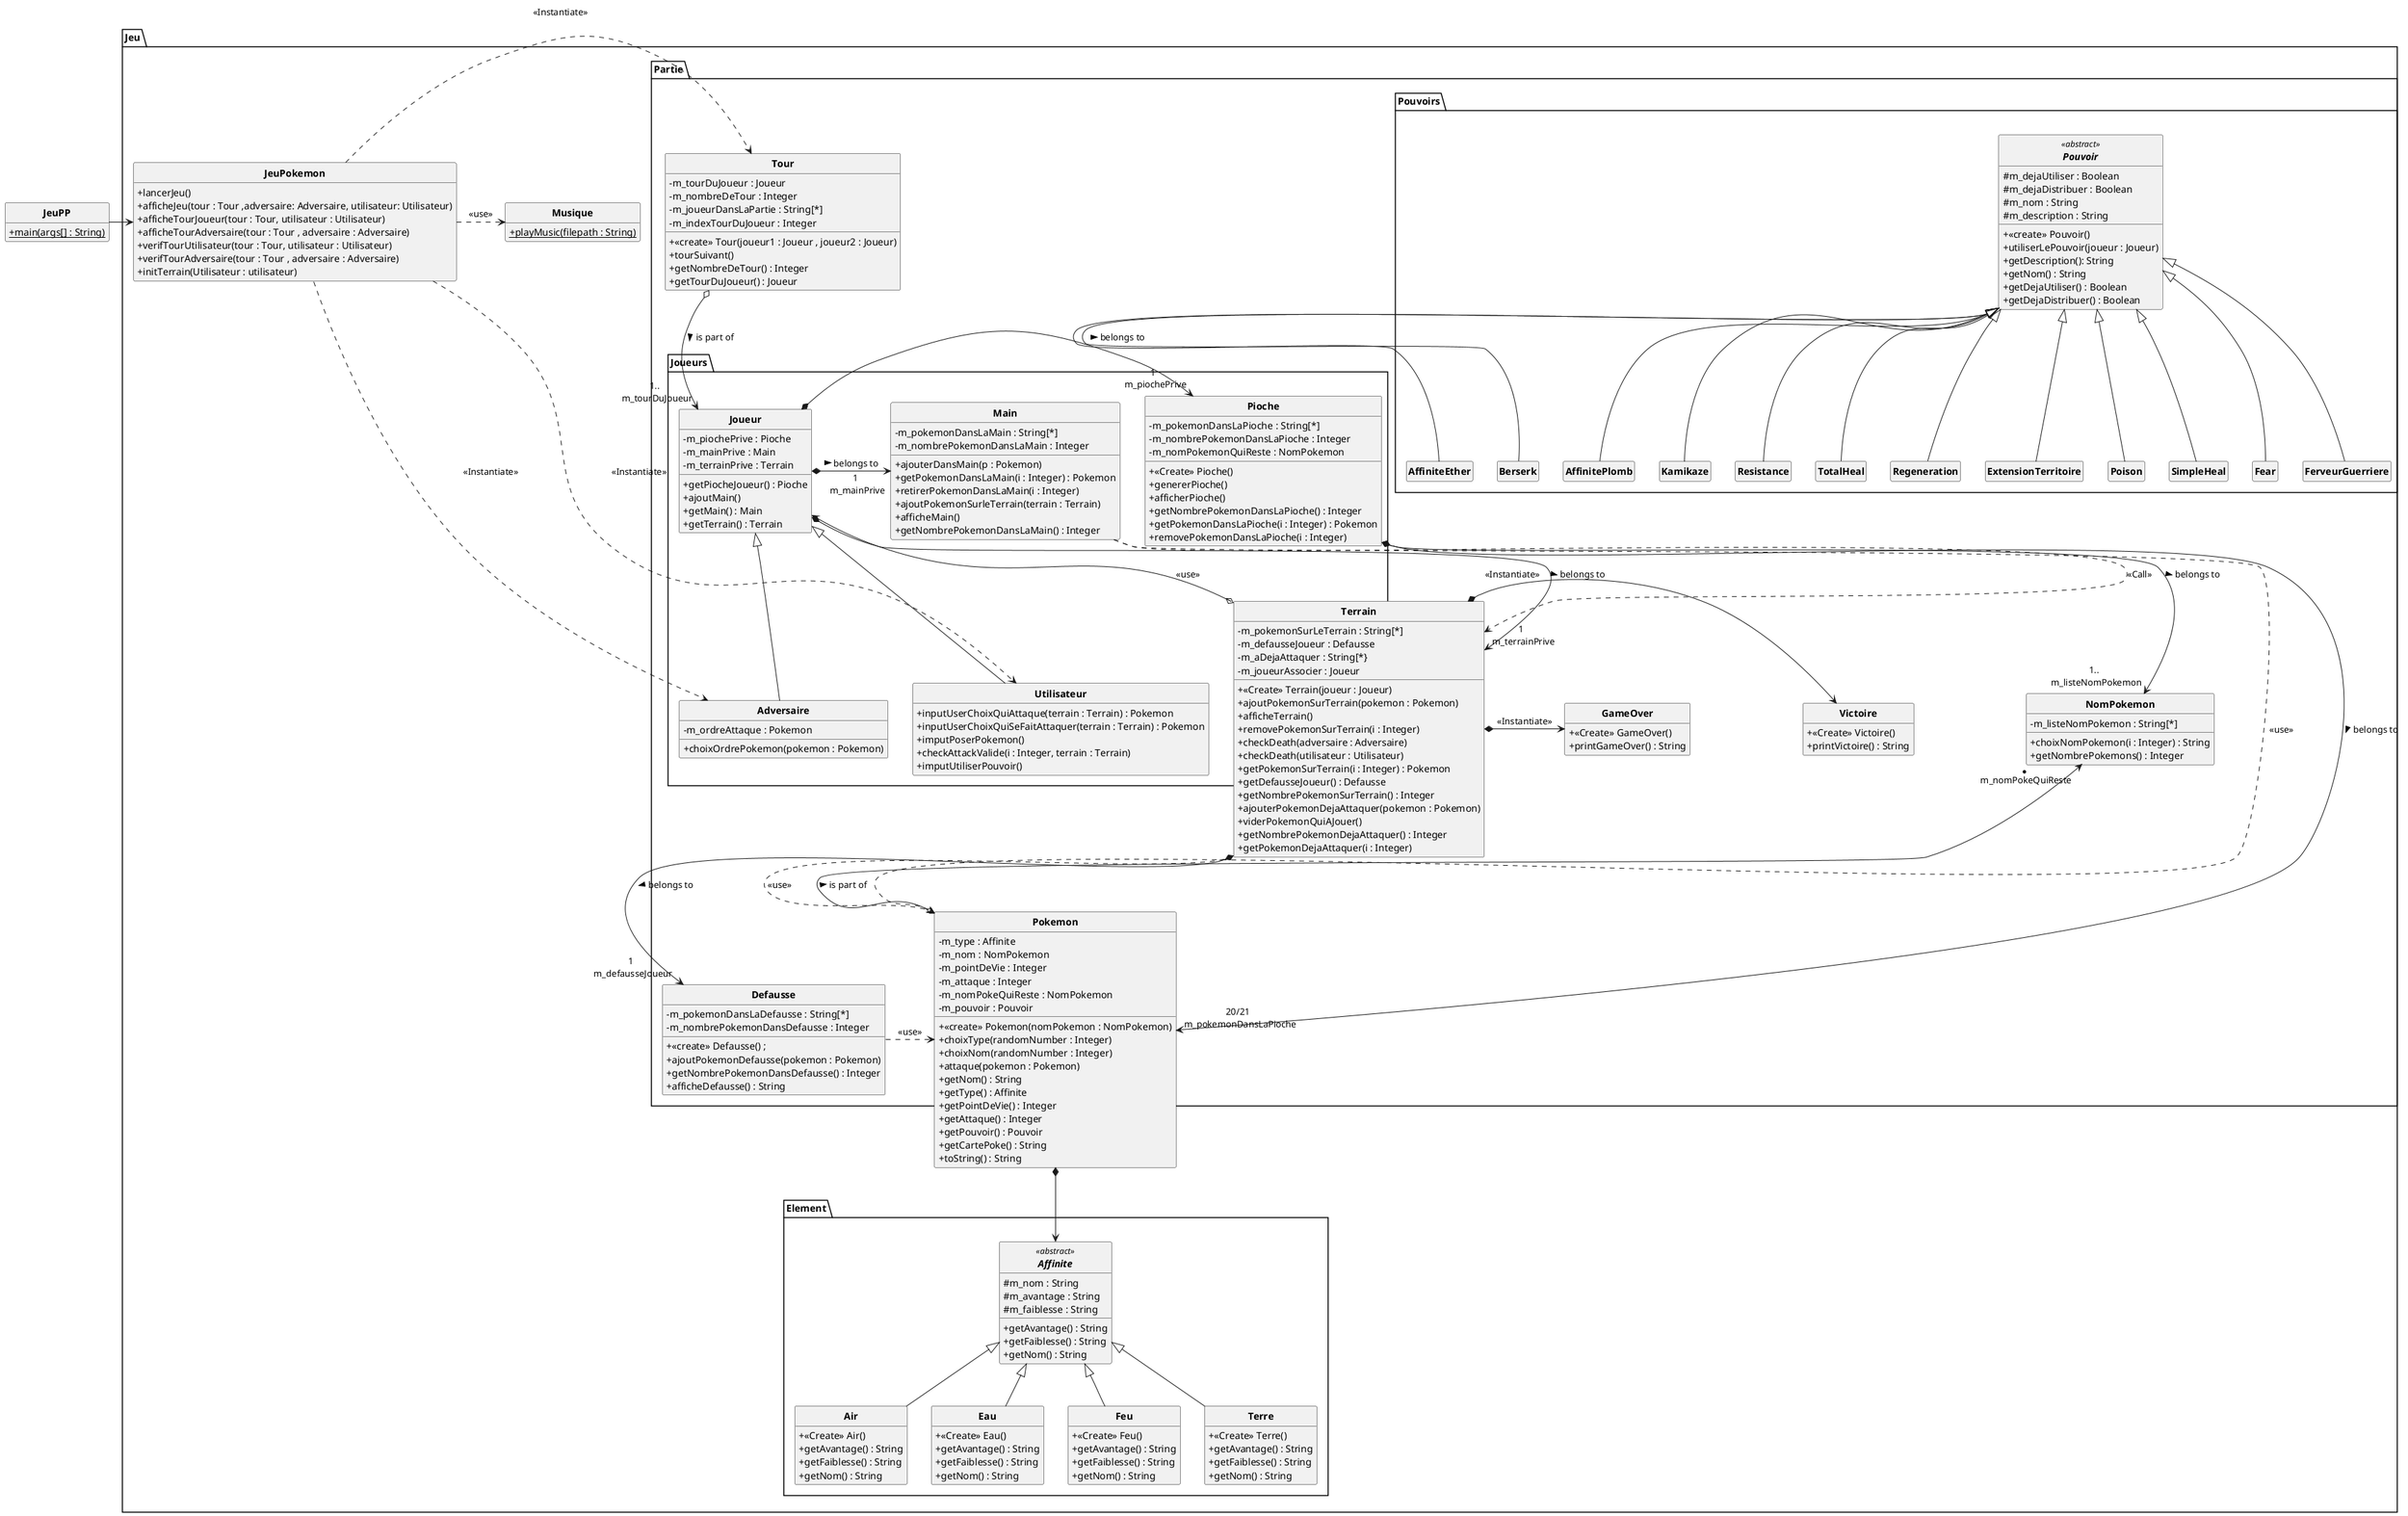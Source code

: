 @startuml
skinparam classAttributeIconSize 0
skinparam classFontStyle Bold
skinparam style strictuml
hide empty members


class JeuPP{
    + {static} main(args[] : String)
}

package Jeu
{
    class JeuPokemon
    {

        + lancerJeu()
        + afficheJeu(tour : Tour ,adversaire: Adversaire, utilisateur: Utilisateur)
        + afficheTourJoueur(tour : Tour, utilisateur : Utilisateur)
        + afficheTourAdversaire(tour : Tour , adversaire : Adversaire)
        + verifTourUtilisateur(tour : Tour, utilisateur : Utilisateur)
        + verifTourAdversaire(tour : Tour , adversaire : Adversaire)
        + initTerrain(Utilisateur : utilisateur)


    }
    class Pokemon
    {
        - m_type : Affinite
        - m_nom : NomPokemon
        - m_pointDeVie : Integer
        - m_attaque : Integer
        - m_nomPokeQuiReste : NomPokemon
        - m_pouvoir : Pouvoir

        + <<create>> Pokemon(nomPokemon : NomPokemon)
        + choixType(randomNumber : Integer)
        + choixNom(randomNumber : Integer)
        + attaque(pokemon : Pokemon)
        + getNom() : String
        + getType() : Affinite
        + getPointDeVie() : Integer
        + getAttaque() : Integer
        + getPouvoir() : Pouvoir
        + getCartePoke() : String
        + toString() : String

    }
    class Musique{
        +  {static} playMusic(filepath : String)
    }

    package Element
    {
        abstract class Affinite <<abstract>>
        {
            # m_nom : String
            # m_avantage : String
            # m_faiblesse : String

            + getAvantage() : String
            + getFaiblesse() : String
            + getNom() : String
        }
        class Air extends Affinite
        {
            + <<Create>> Air()
            + getAvantage() : String
            + getFaiblesse() : String
            + getNom() : String
        }
        class Eau extends Affinite
        {
            + <<Create>> Eau()
            + getAvantage() : String
            + getFaiblesse() : String
            + getNom() : String
        }
        class Feu extends Affinite
        {
            + <<Create>> Feu()
            + getAvantage() : String
            + getFaiblesse() : String
            + getNom() : String
        }
        class Terre extends Affinite
        {
            + <<Create>> Terre()
            + getAvantage() : String
            + getFaiblesse() : String
            + getNom() : String
        }
    }

    package Partie
    {

        class Defausse
        {
            - m_pokemonDansLaDefausse : String[*]
            - m_nombrePokemonDansDefausse : Integer

            + <<create>> Defausse() ;
            + ajoutPokemonDefausse(pokemon : Pokemon)
            + getNombrePokemonDansDefausse() : Integer
            + afficheDefausse() : String
        }
        class GameOver{
            + <<Create>> GameOver()
            + printGameOver() : String
        }
        class NomPokemon{
            - m_listeNomPokemon : String[*]
            + choixNomPokemon(i : Integer) : String
            + getNombrePokemons() : Integer
        }
        class Terrain
        {
            - m_pokemonSurLeTerrain : String[*]
            - m_defausseJoueur : Defausse
            - m_aDejaAttaquer : String[*}
            - m_joueurAssocier : Joueur

            + <<Create>> Terrain(joueur : Joueur)
            + ajoutPokemonSurTerrain(pokemon : Pokemon)
            + afficheTerrain()
            + removePokemonSurTerrain(i : Integer)
            + checkDeath(adversaire : Adversaire)
            + checkDeath(utilisateur : Utilisateur)
            + getPokemonSurTerrain(i : Integer) : Pokemon
            + getDefausseJoueur() : Defausse
            + getNombrePokemonSurTerrain() : Integer
            + ajouterPokemonDejaAttaquer(pokemon : Pokemon)
            + viderPokemonQuiAJouer()
            + getNombrePokemonDejaAttaquer() : Integer
            + getPokemonDejaAttaquer(i : Integer)
        }
        class Tour
        {
            - m_tourDuJoueur : Joueur
            - m_nombreDeTour : Integer
            - m_joueurDansLaPartie : String[*]
            - m_indexTourDuJoueur : Integer

            + <<create>> Tour(joueur1 : Joueur , joueur2 : Joueur)
            + tourSuivant()
            + getNombreDeTour() : Integer
            + getTourDuJoueur() : Joueur
        }
        class Victoire{
            + <<Create>> Victoire()
            + printVictoire() : String
        }
        package Pouvoirs
        {
            abstract class Pouvoir <<abstract>>
            {
                # m_dejaUtiliser : Boolean
                # m_dejaDistribuer : Boolean
                # m_nom : String
                # m_description : String

                + <<create>> Pouvoir()
                + utiliserLePouvoir(joueur : Joueur)
                + getDescription(): String
                + getNom() : String
                + getDejaUtiliser() : Boolean
                + getDejaDistribuer() : Boolean
            }


            class AffiniteEther extends Pouvoir{}
            class AffinitePlomb extends Pouvoir{}
            class ExtensionTerritoire extends Pouvoir{}
            class Kamikaze extends Pouvoir{}
            class TotalHeal extends Pouvoir{}
            class SimpleHeal extends Pouvoir{}
            class Regeneration extends Pouvoir{}
            class Poison extends Pouvoir{}
            class Fear extends Pouvoir{}
            class Berserk extends Pouvoir{}
            class Resistance extends Pouvoir{}
            class FerveurGuerriere extends Pouvoir{}


        }


        package Joueurs
        {
            class Joueur
            {

                - m_piochePrive : Pioche
                - m_mainPrive : Main
                - m_terrainPrive : Terrain

                + getPiocheJoueur() : Pioche
                + ajoutMain()
                + getMain() : Main
                + getTerrain() : Terrain
            }
            class Adversaire extends Joueur
            {
                - m_ordreAttaque : Pokemon

                + choixOrdrePokemon(pokemon : Pokemon)
            }
            class Utilisateur extends Joueur
            {
                + inputUserChoixQuiAttaque(terrain : Terrain) : Pokemon
                + inputUserChoixQuiSeFaitAttaquer(terrain : Terrain) : Pokemon
                + imputPoserPokemon()
                + checkAttackValide(i : Integer, terrain : Terrain)
                + imputUtiliserPouvoir() 
            }
            class Main
            {
                - m_pokemonDansLaMain : String[*]
                - m_nombrePokemonDansLaMain : Integer

                + ajouterDansMain(p : Pokemon)
                + getPokemonDansLaMain(i : Integer) : Pokemon
                + retirerPokemonDansLaMain(i : Integer)
                + ajoutPokemonSurleTerrain(terrain : Terrain)
                + afficheMain()
                + getNombrePokemonDansLaMain() : Integer
            }
            class Pioche
            {
                - m_pokemonDansLaPioche : String[*]
                - m_nombrePokemonDansLaPioche : Integer
                - m_nomPokemonQuiReste : NomPokemon

                + <<Create>> Pioche()
                + genererPioche()
                + afficherPioche()
                + getNombrePokemonDansLaPioche() : Integer
                + getPokemonDansLaPioche(i : Integer) : Pokemon
                + removePokemonDansLaPioche(i : Integer)
            }

        }
    }

    JeuPP -> JeuPokemon

    JeuPokemon .-down-> Adversaire : <<Instantiate>>
    JeuPokemon .-down-> Utilisateur : <<Instantiate>>
    JeuPokemon .> Tour : <<Instantiate>>
    JeuPokemon .> Musique : <<use>>


    Joueur *--> "1 \n m_terrainPrive" Terrain : belongs to >
    Joueur *-> "1 \n m_piochePrive" Pioche : belongs to >
    Joueur *-> "1 \n m_mainPrive" Main : belongs to >

    Terrain *--> "1 \n m_defausseJoueur" Defausse : belongs to >
    Terrain o-up-> Joueur : <<use>>
    Terrain .-> Pokemon : <<use>>
    Terrain *-> GameOver : <<Instantiate>>
    Terrain *-> Victoire : <<Instantiate>>

    Defausse .-> Pokemon : <<use>>

    Tour o-down-> "1.. \n m_tourDuJoueur" Joueur : is part of >

    Pioche *-> "20/21 \n m_pokemonDansLaPioche"Pokemon : belongs to >
    Pioche *--> "1.. \n m_listeNomPokemon"NomPokemon : belongs to >

    Main .> Pokemon : <<use>>
    Main .> Terrain : <<Call>>

    Pokemon *--> Affinite
    Pokemon o-> "* \n m_nomPokeQuiReste"NomPokemon :  is part of >

}

@enduml